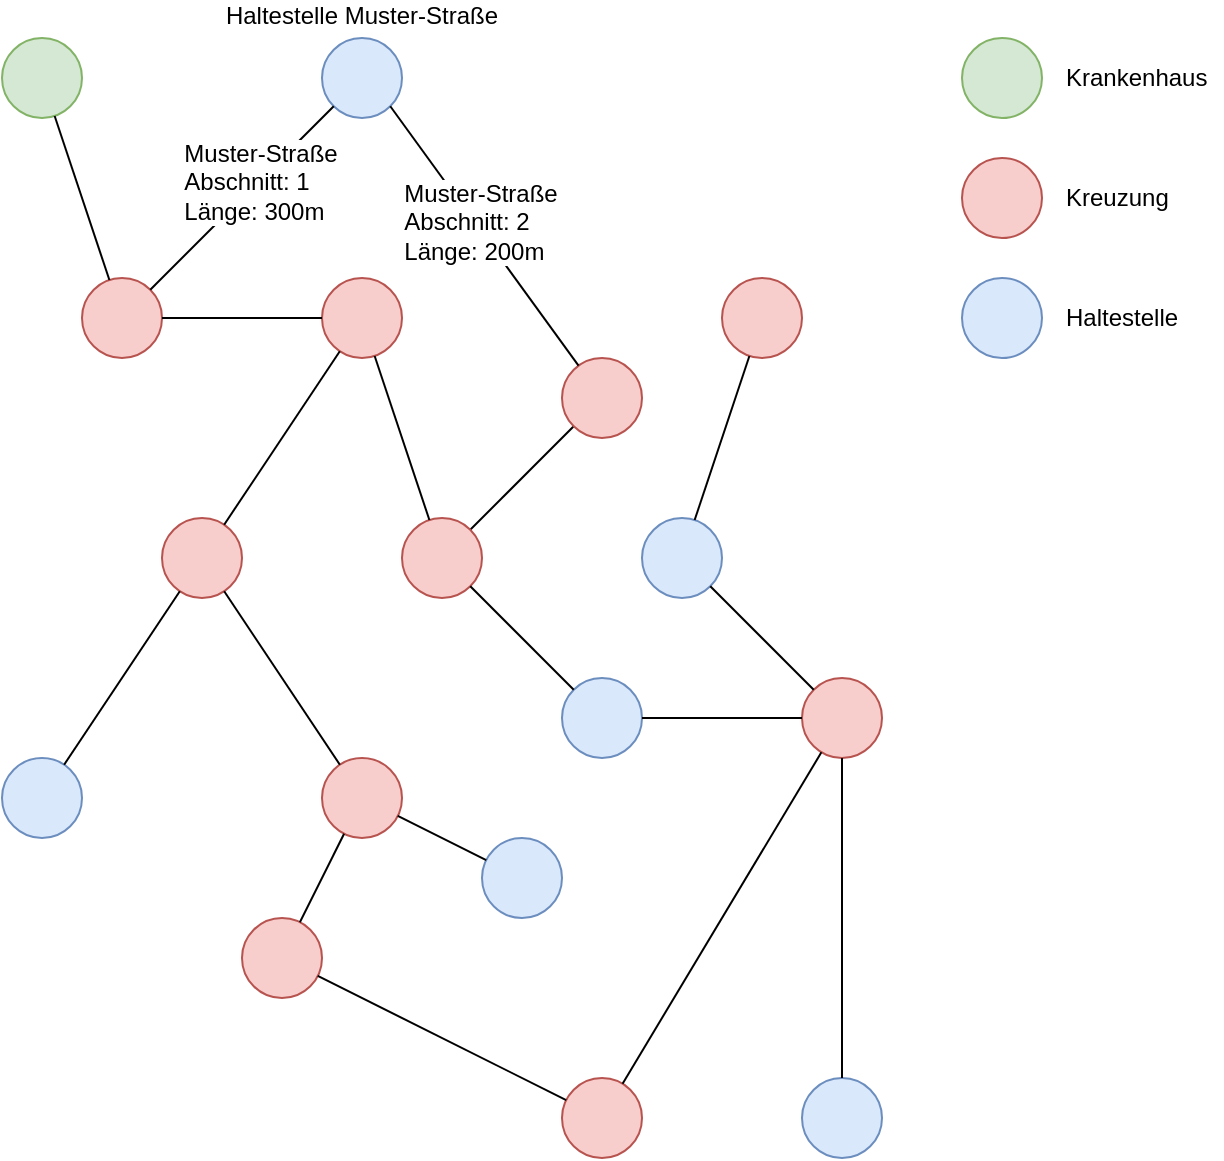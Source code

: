 <mxfile version="10.6.5"><diagram id="lmQS-TwKLHh3m7F9igAL" name="Page-1"><mxGraphModel dx="498" dy="2070" grid="1" gridSize="10" guides="1" tooltips="1" connect="1" arrows="1" fold="1" page="1" pageScale="1" pageWidth="827" pageHeight="1169" math="0" shadow="0"><root><mxCell id="0"/><mxCell id="1" parent="0"/><mxCell id="13" value="" style="endArrow=none;html=1;" parent="1" target="10" edge="1"><mxGeometry width="50" height="50" relative="1" as="geometry"><mxPoint x="260" y="-860" as="sourcePoint"/><mxPoint x="230" y="-830" as="targetPoint"/></mxGeometry></mxCell><mxCell id="2" value="" style="ellipse;whiteSpace=wrap;html=1;aspect=fixed;fillColor=#d5e8d4;strokeColor=#82b366;" parent="1" vertex="1"><mxGeometry x="40" y="-1120" width="40" height="40" as="geometry"/></mxCell><mxCell id="3" value="" style="ellipse;whiteSpace=wrap;html=1;aspect=fixed;fillColor=#dae8fc;strokeColor=#6c8ebf;" parent="1" vertex="1"><mxGeometry x="200" y="-1120" width="40" height="40" as="geometry"/></mxCell><mxCell id="4" value="" style="ellipse;whiteSpace=wrap;html=1;aspect=fixed;fillColor=#f8cecc;strokeColor=#b85450;" parent="1" vertex="1"><mxGeometry x="80" y="-1000" width="40" height="40" as="geometry"/></mxCell><mxCell id="5" value="" style="ellipse;whiteSpace=wrap;html=1;aspect=fixed;fillColor=#f8cecc;strokeColor=#b85450;" parent="1" vertex="1"><mxGeometry x="200" y="-1000" width="40" height="40" as="geometry"/></mxCell><mxCell id="6" value="" style="endArrow=none;html=1;" parent="1" source="4" target="2" edge="1"><mxGeometry width="50" height="50" relative="1" as="geometry"><mxPoint x="110" y="-1020" as="sourcePoint"/><mxPoint x="160" y="-1070" as="targetPoint"/></mxGeometry></mxCell><mxCell id="7" value="" style="endArrow=none;html=1;entryX=0;entryY=1;entryDx=0;entryDy=0;exitX=1;exitY=0;exitDx=0;exitDy=0;" parent="1" source="4" target="3" edge="1"><mxGeometry width="50" height="50" relative="1" as="geometry"><mxPoint x="110" y="-830" as="sourcePoint"/><mxPoint x="160" y="-880" as="targetPoint"/></mxGeometry></mxCell><mxCell id="48" value="&lt;div style=&quot;text-align: left&quot;&gt;Muster-Straße&lt;/div&gt;&lt;div style=&quot;text-align: left&quot;&gt;Abschnitt: 1&lt;/div&gt;&lt;div style=&quot;text-align: left&quot;&gt;Länge: 300m&lt;/div&gt;" style="text;html=1;resizable=0;points=[];align=center;verticalAlign=middle;labelBackgroundColor=#ffffff;" vertex="1" connectable="0" parent="7"><mxGeometry x="0.186" relative="1" as="geometry"><mxPoint as="offset"/></mxGeometry></mxCell><mxCell id="8" value="" style="endArrow=none;html=1;exitX=1;exitY=0.5;exitDx=0;exitDy=0;entryX=0;entryY=0.5;entryDx=0;entryDy=0;" parent="1" source="4" target="5" edge="1"><mxGeometry width="50" height="50" relative="1" as="geometry"><mxPoint x="210" y="-780" as="sourcePoint"/><mxPoint x="260" y="-830" as="targetPoint"/></mxGeometry></mxCell><mxCell id="9" value="" style="ellipse;whiteSpace=wrap;html=1;aspect=fixed;fillColor=#f8cecc;strokeColor=#b85450;" parent="1" vertex="1"><mxGeometry x="240" y="-880" width="40" height="40" as="geometry"/></mxCell><mxCell id="10" value="" style="ellipse;whiteSpace=wrap;html=1;aspect=fixed;fillColor=#f8cecc;strokeColor=#b85450;" parent="1" vertex="1"><mxGeometry x="320" y="-960" width="40" height="40" as="geometry"/></mxCell><mxCell id="11" value="" style="endArrow=none;html=1;" parent="1" source="9" target="5" edge="1"><mxGeometry width="50" height="50" relative="1" as="geometry"><mxPoint x="170" y="-780" as="sourcePoint"/><mxPoint x="220" y="-830" as="targetPoint"/></mxGeometry></mxCell><mxCell id="14" value="" style="endArrow=none;html=1;entryX=1;entryY=1;entryDx=0;entryDy=0;" parent="1" source="10" target="3" edge="1"><mxGeometry width="50" height="50" relative="1" as="geometry"><mxPoint x="220" y="-710" as="sourcePoint"/><mxPoint x="270" y="-760" as="targetPoint"/></mxGeometry></mxCell><mxCell id="47" value="&lt;div style=&quot;text-align: left&quot;&gt;Muster-Straße&lt;/div&gt;&lt;div style=&quot;text-align: left&quot;&gt;Abschnitt: 2&lt;/div&gt;&lt;div style=&quot;text-align: left&quot;&gt;Länge: 200m&lt;/div&gt;" style="text;html=1;resizable=0;points=[];align=center;verticalAlign=middle;labelBackgroundColor=#ffffff;" vertex="1" connectable="0" parent="14"><mxGeometry x="0.091" y="-2" relative="1" as="geometry"><mxPoint as="offset"/></mxGeometry></mxCell><mxCell id="15" value="" style="ellipse;whiteSpace=wrap;html=1;aspect=fixed;fillColor=#f8cecc;strokeColor=#b85450;" parent="1" vertex="1"><mxGeometry x="160" y="-680" width="40" height="40" as="geometry"/></mxCell><mxCell id="16" value="" style="ellipse;whiteSpace=wrap;html=1;aspect=fixed;fillColor=#f8cecc;strokeColor=#b85450;" parent="1" vertex="1"><mxGeometry x="200" y="-760" width="40" height="40" as="geometry"/></mxCell><mxCell id="17" value="" style="ellipse;whiteSpace=wrap;html=1;aspect=fixed;fillColor=#dae8fc;strokeColor=#6c8ebf;" parent="1" vertex="1"><mxGeometry x="40" y="-760" width="40" height="40" as="geometry"/></mxCell><mxCell id="18" value="" style="ellipse;whiteSpace=wrap;html=1;aspect=fixed;fillColor=#f8cecc;strokeColor=#b85450;" parent="1" vertex="1"><mxGeometry x="120" y="-880" width="40" height="40" as="geometry"/></mxCell><mxCell id="19" value="" style="endArrow=none;html=1;" parent="1" source="18" target="5" edge="1"><mxGeometry width="50" height="50" relative="1" as="geometry"><mxPoint x="270" y="-540" as="sourcePoint"/><mxPoint x="320" y="-590" as="targetPoint"/></mxGeometry></mxCell><mxCell id="20" value="" style="endArrow=none;html=1;" parent="1" source="17" target="18" edge="1"><mxGeometry width="50" height="50" relative="1" as="geometry"><mxPoint x="60" y="-540" as="sourcePoint"/><mxPoint x="110" y="-590" as="targetPoint"/></mxGeometry></mxCell><mxCell id="21" value="" style="endArrow=none;html=1;" parent="1" source="16" target="18" edge="1"><mxGeometry width="50" height="50" relative="1" as="geometry"><mxPoint x="140" y="-610" as="sourcePoint"/><mxPoint x="190" y="-660" as="targetPoint"/></mxGeometry></mxCell><mxCell id="22" value="" style="endArrow=none;html=1;" parent="1" source="15" target="16" edge="1"><mxGeometry width="50" height="50" relative="1" as="geometry"><mxPoint x="210" y="-430" as="sourcePoint"/><mxPoint x="260" y="-480" as="targetPoint"/></mxGeometry></mxCell><mxCell id="23" value="" style="ellipse;whiteSpace=wrap;html=1;aspect=fixed;fillColor=#dae8fc;strokeColor=#6c8ebf;" parent="1" vertex="1"><mxGeometry x="320" y="-800" width="40" height="40" as="geometry"/></mxCell><mxCell id="24" value="" style="endArrow=none;html=1;" parent="1" source="23" target="9" edge="1"><mxGeometry width="50" height="50" relative="1" as="geometry"><mxPoint x="350" y="-580" as="sourcePoint"/><mxPoint x="400" y="-630" as="targetPoint"/></mxGeometry></mxCell><mxCell id="25" value="" style="ellipse;whiteSpace=wrap;html=1;aspect=fixed;fillColor=#f8cecc;strokeColor=#b85450;" parent="1" vertex="1"><mxGeometry x="440" y="-800" width="40" height="40" as="geometry"/></mxCell><mxCell id="26" value="" style="endArrow=none;html=1;exitX=1;exitY=0.5;exitDx=0;exitDy=0;" parent="1" source="23" edge="1"><mxGeometry width="50" height="50" relative="1" as="geometry"><mxPoint x="400" y="-630" as="sourcePoint"/><mxPoint x="440" y="-780" as="targetPoint"/></mxGeometry></mxCell><mxCell id="27" value="" style="ellipse;whiteSpace=wrap;html=1;aspect=fixed;fillColor=#f8cecc;strokeColor=#b85450;" parent="1" vertex="1"><mxGeometry x="320" y="-600" width="40" height="40" as="geometry"/></mxCell><mxCell id="28" value="" style="endArrow=none;html=1;" parent="1" source="27" target="15" edge="1"><mxGeometry width="50" height="50" relative="1" as="geometry"><mxPoint x="180" y="-500" as="sourcePoint"/><mxPoint x="230" y="-550" as="targetPoint"/></mxGeometry></mxCell><mxCell id="29" value="" style="endArrow=none;html=1;" parent="1" source="27" target="25" edge="1"><mxGeometry width="50" height="50" relative="1" as="geometry"><mxPoint x="390" y="-640" as="sourcePoint"/><mxPoint x="440" y="-690" as="targetPoint"/></mxGeometry></mxCell><mxCell id="30" value="" style="ellipse;whiteSpace=wrap;html=1;aspect=fixed;fillColor=#dae8fc;strokeColor=#6c8ebf;" parent="1" vertex="1"><mxGeometry x="440" y="-600" width="40" height="40" as="geometry"/></mxCell><mxCell id="31" value="" style="ellipse;whiteSpace=wrap;html=1;aspect=fixed;fillColor=#dae8fc;strokeColor=#6c8ebf;" parent="1" vertex="1"><mxGeometry x="280" y="-720" width="40" height="40" as="geometry"/></mxCell><mxCell id="32" value="" style="endArrow=none;html=1;" parent="1" source="31" target="16" edge="1"><mxGeometry width="50" height="50" relative="1" as="geometry"><mxPoint x="250" y="-410" as="sourcePoint"/><mxPoint x="300" y="-460" as="targetPoint"/></mxGeometry></mxCell><mxCell id="33" value="" style="endArrow=none;html=1;" parent="1" source="30" target="25" edge="1"><mxGeometry width="50" height="50" relative="1" as="geometry"><mxPoint x="470" y="-450" as="sourcePoint"/><mxPoint x="520" y="-500" as="targetPoint"/></mxGeometry></mxCell><mxCell id="34" value="" style="ellipse;whiteSpace=wrap;html=1;aspect=fixed;fillColor=#dae8fc;strokeColor=#6c8ebf;" parent="1" vertex="1"><mxGeometry x="360" y="-880" width="40" height="40" as="geometry"/></mxCell><mxCell id="35" value="" style="ellipse;whiteSpace=wrap;html=1;aspect=fixed;fillColor=#f8cecc;strokeColor=#b85450;" parent="1" vertex="1"><mxGeometry x="400" y="-1000" width="40" height="40" as="geometry"/></mxCell><mxCell id="36" value="" style="endArrow=none;html=1;" parent="1" source="34" target="25" edge="1"><mxGeometry width="50" height="50" relative="1" as="geometry"><mxPoint x="400" y="-1020" as="sourcePoint"/><mxPoint x="450" y="-1070" as="targetPoint"/></mxGeometry></mxCell><mxCell id="37" value="" style="endArrow=none;html=1;" parent="1" source="35" target="34" edge="1"><mxGeometry width="50" height="50" relative="1" as="geometry"><mxPoint x="540" y="-1060" as="sourcePoint"/><mxPoint x="590" y="-1110" as="targetPoint"/></mxGeometry></mxCell><mxCell id="40" value="" style="ellipse;whiteSpace=wrap;html=1;aspect=fixed;fillColor=#d5e8d4;strokeColor=#82b366;" parent="1" vertex="1"><mxGeometry x="520" y="-1120" width="40" height="40" as="geometry"/></mxCell><mxCell id="41" value="" style="ellipse;whiteSpace=wrap;html=1;aspect=fixed;fillColor=#f8cecc;strokeColor=#b85450;" parent="1" vertex="1"><mxGeometry x="520" y="-1060" width="40" height="40" as="geometry"/></mxCell><mxCell id="42" value="" style="ellipse;whiteSpace=wrap;html=1;aspect=fixed;fillColor=#dae8fc;strokeColor=#6c8ebf;" parent="1" vertex="1"><mxGeometry x="520" y="-1000" width="40" height="40" as="geometry"/></mxCell><mxCell id="43" value="Krankenhaus" style="text;html=1;strokeColor=none;fillColor=none;align=left;verticalAlign=middle;whiteSpace=wrap;rounded=0;" parent="1" vertex="1"><mxGeometry x="570" y="-1110" width="80" height="20" as="geometry"/></mxCell><mxCell id="45" value="Kreuzung" style="text;html=1;strokeColor=none;fillColor=none;align=left;verticalAlign=middle;whiteSpace=wrap;rounded=0;" parent="1" vertex="1"><mxGeometry x="570" y="-1050" width="80" height="20" as="geometry"/></mxCell><mxCell id="46" value="Haltestelle" style="text;html=1;strokeColor=none;fillColor=none;align=left;verticalAlign=middle;whiteSpace=wrap;rounded=0;" parent="1" vertex="1"><mxGeometry x="570" y="-990" width="60" height="20" as="geometry"/></mxCell><mxCell id="49" value="Haltestelle Muster-Straße&lt;br&gt;&lt;br&gt;" style="text;html=1;strokeColor=none;fillColor=none;align=center;verticalAlign=middle;whiteSpace=wrap;rounded=0;" vertex="1" parent="1"><mxGeometry x="145" y="-1139" width="150" height="29" as="geometry"/></mxCell></root></mxGraphModel></diagram></mxfile>